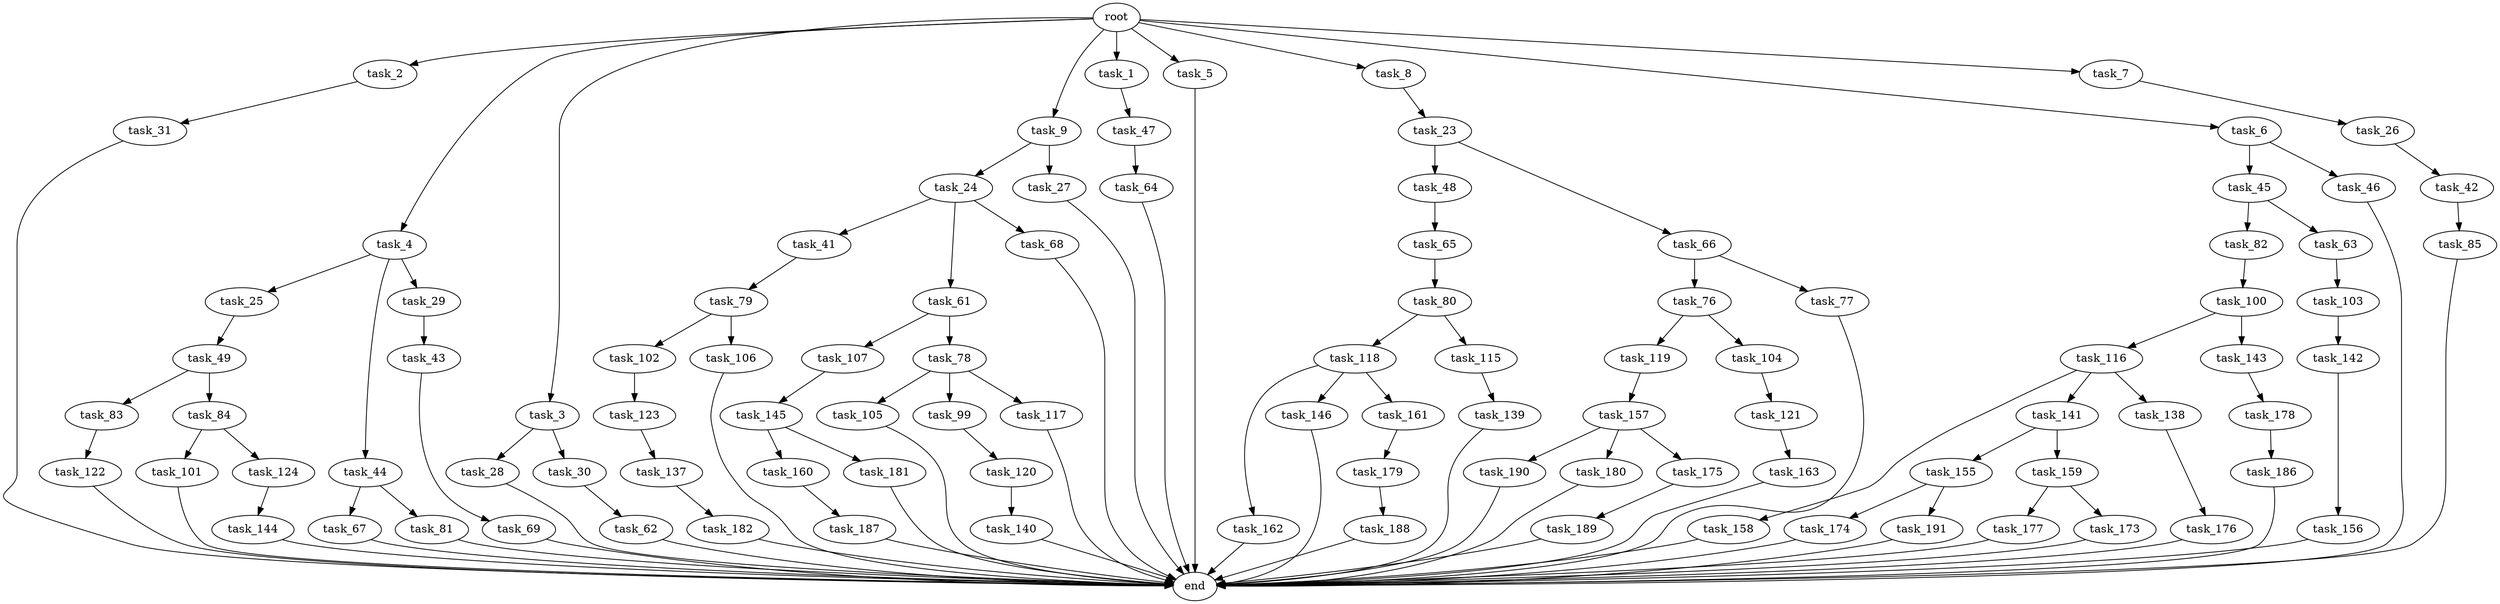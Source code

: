 digraph G {
  task_118 [size="274877906.944000"];
  task_102 [size="841813590.016000"];
  task_65 [size="1717986918.400000"];
  root [size="0.000000"];
  task_176 [size="1391569403.904000"];
  task_142 [size="1717986918.400000"];
  task_156 [size="1717986918.400000"];
  task_162 [size="429496729.600000"];
  task_158 [size="841813590.016000"];
  task_105 [size="429496729.600000"];
  task_119 [size="1099511627.776000"];
  task_45 [size="274877906.944000"];
  task_25 [size="274877906.944000"];
  task_144 [size="1391569403.904000"];
  task_46 [size="274877906.944000"];
  task_179 [size="429496729.600000"];
  task_82 [size="1717986918.400000"];
  task_139 [size="841813590.016000"];
  task_28 [size="154618822.656000"];
  task_49 [size="274877906.944000"];
  task_31 [size="154618822.656000"];
  task_157 [size="429496729.600000"];
  task_146 [size="429496729.600000"];
  task_155 [size="274877906.944000"];
  task_121 [size="618475290.624000"];
  task_116 [size="274877906.944000"];
  task_140 [size="841813590.016000"];
  task_190 [size="274877906.944000"];
  task_122 [size="68719476.736000"];
  task_159 [size="274877906.944000"];
  task_2 [size="2.048000"];
  task_48 [size="1099511627.776000"];
  task_67 [size="618475290.624000"];
  task_42 [size="1099511627.776000"];
  task_186 [size="154618822.656000"];
  task_115 [size="274877906.944000"];
  task_30 [size="154618822.656000"];
  task_177 [size="1099511627.776000"];
  task_160 [size="68719476.736000"];
  task_104 [size="1099511627.776000"];
  task_41 [size="618475290.624000"];
  task_4 [size="2.048000"];
  task_182 [size="429496729.600000"];
  task_141 [size="841813590.016000"];
  task_85 [size="68719476.736000"];
  task_80 [size="68719476.736000"];
  task_23 [size="429496729.600000"];
  task_100 [size="1717986918.400000"];
  task_138 [size="841813590.016000"];
  task_181 [size="68719476.736000"];
  task_173 [size="1099511627.776000"];
  task_24 [size="274877906.944000"];
  task_3 [size="2.048000"];
  task_9 [size="2.048000"];
  task_143 [size="274877906.944000"];
  task_163 [size="429496729.600000"];
  task_174 [size="429496729.600000"];
  task_120 [size="68719476.736000"];
  task_189 [size="1391569403.904000"];
  task_101 [size="274877906.944000"];
  task_62 [size="429496729.600000"];
  task_1 [size="2.048000"];
  task_107 [size="1391569403.904000"];
  task_26 [size="429496729.600000"];
  task_99 [size="429496729.600000"];
  task_69 [size="1717986918.400000"];
  task_44 [size="274877906.944000"];
  task_5 [size="2.048000"];
  end [size="0.000000"];
  task_8 [size="2.048000"];
  task_64 [size="429496729.600000"];
  task_83 [size="1099511627.776000"];
  task_63 [size="1717986918.400000"];
  task_84 [size="1099511627.776000"];
  task_47 [size="274877906.944000"];
  task_29 [size="274877906.944000"];
  task_43 [size="154618822.656000"];
  task_79 [size="1391569403.904000"];
  task_180 [size="274877906.944000"];
  task_178 [size="68719476.736000"];
  task_117 [size="429496729.600000"];
  task_187 [size="618475290.624000"];
  task_27 [size="274877906.944000"];
  task_123 [size="154618822.656000"];
  task_78 [size="1391569403.904000"];
  task_76 [size="618475290.624000"];
  task_106 [size="841813590.016000"];
  task_6 [size="2.048000"];
  task_7 [size="2.048000"];
  task_191 [size="429496729.600000"];
  task_145 [size="154618822.656000"];
  task_61 [size="618475290.624000"];
  task_175 [size="274877906.944000"];
  task_188 [size="68719476.736000"];
  task_77 [size="618475290.624000"];
  task_81 [size="618475290.624000"];
  task_161 [size="429496729.600000"];
  task_124 [size="274877906.944000"];
  task_137 [size="1717986918.400000"];
  task_68 [size="618475290.624000"];
  task_66 [size="1099511627.776000"];
  task_103 [size="1717986918.400000"];

  task_118 -> task_161 [size="209715200.000000"];
  task_118 -> task_146 [size="209715200.000000"];
  task_118 -> task_162 [size="209715200.000000"];
  task_102 -> task_123 [size="75497472.000000"];
  task_65 -> task_80 [size="33554432.000000"];
  root -> task_2 [size="1.000000"];
  root -> task_6 [size="1.000000"];
  root -> task_4 [size="1.000000"];
  root -> task_5 [size="1.000000"];
  root -> task_3 [size="1.000000"];
  root -> task_9 [size="1.000000"];
  root -> task_8 [size="1.000000"];
  root -> task_7 [size="1.000000"];
  root -> task_1 [size="1.000000"];
  task_176 -> end [size="1.000000"];
  task_142 -> task_156 [size="838860800.000000"];
  task_156 -> end [size="1.000000"];
  task_162 -> end [size="1.000000"];
  task_158 -> end [size="1.000000"];
  task_105 -> end [size="1.000000"];
  task_119 -> task_157 [size="209715200.000000"];
  task_45 -> task_82 [size="838860800.000000"];
  task_45 -> task_63 [size="838860800.000000"];
  task_25 -> task_49 [size="134217728.000000"];
  task_144 -> end [size="1.000000"];
  task_46 -> end [size="1.000000"];
  task_179 -> task_188 [size="33554432.000000"];
  task_82 -> task_100 [size="838860800.000000"];
  task_139 -> end [size="1.000000"];
  task_28 -> end [size="1.000000"];
  task_49 -> task_84 [size="536870912.000000"];
  task_49 -> task_83 [size="536870912.000000"];
  task_31 -> end [size="1.000000"];
  task_157 -> task_180 [size="134217728.000000"];
  task_157 -> task_175 [size="134217728.000000"];
  task_157 -> task_190 [size="134217728.000000"];
  task_146 -> end [size="1.000000"];
  task_155 -> task_174 [size="209715200.000000"];
  task_155 -> task_191 [size="209715200.000000"];
  task_121 -> task_163 [size="209715200.000000"];
  task_116 -> task_138 [size="411041792.000000"];
  task_116 -> task_158 [size="411041792.000000"];
  task_116 -> task_141 [size="411041792.000000"];
  task_140 -> end [size="1.000000"];
  task_190 -> end [size="1.000000"];
  task_122 -> end [size="1.000000"];
  task_159 -> task_173 [size="536870912.000000"];
  task_159 -> task_177 [size="536870912.000000"];
  task_2 -> task_31 [size="75497472.000000"];
  task_48 -> task_65 [size="838860800.000000"];
  task_67 -> end [size="1.000000"];
  task_42 -> task_85 [size="33554432.000000"];
  task_186 -> end [size="1.000000"];
  task_115 -> task_139 [size="411041792.000000"];
  task_30 -> task_62 [size="209715200.000000"];
  task_177 -> end [size="1.000000"];
  task_160 -> task_187 [size="301989888.000000"];
  task_104 -> task_121 [size="301989888.000000"];
  task_41 -> task_79 [size="679477248.000000"];
  task_4 -> task_29 [size="134217728.000000"];
  task_4 -> task_25 [size="134217728.000000"];
  task_4 -> task_44 [size="134217728.000000"];
  task_182 -> end [size="1.000000"];
  task_141 -> task_155 [size="134217728.000000"];
  task_141 -> task_159 [size="134217728.000000"];
  task_85 -> end [size="1.000000"];
  task_80 -> task_118 [size="134217728.000000"];
  task_80 -> task_115 [size="134217728.000000"];
  task_23 -> task_48 [size="536870912.000000"];
  task_23 -> task_66 [size="536870912.000000"];
  task_100 -> task_116 [size="134217728.000000"];
  task_100 -> task_143 [size="134217728.000000"];
  task_138 -> task_176 [size="679477248.000000"];
  task_181 -> end [size="1.000000"];
  task_173 -> end [size="1.000000"];
  task_24 -> task_41 [size="301989888.000000"];
  task_24 -> task_61 [size="301989888.000000"];
  task_24 -> task_68 [size="301989888.000000"];
  task_3 -> task_28 [size="75497472.000000"];
  task_3 -> task_30 [size="75497472.000000"];
  task_9 -> task_24 [size="134217728.000000"];
  task_9 -> task_27 [size="134217728.000000"];
  task_143 -> task_178 [size="33554432.000000"];
  task_163 -> end [size="1.000000"];
  task_174 -> end [size="1.000000"];
  task_120 -> task_140 [size="411041792.000000"];
  task_189 -> end [size="1.000000"];
  task_101 -> end [size="1.000000"];
  task_62 -> end [size="1.000000"];
  task_1 -> task_47 [size="134217728.000000"];
  task_107 -> task_145 [size="75497472.000000"];
  task_26 -> task_42 [size="536870912.000000"];
  task_99 -> task_120 [size="33554432.000000"];
  task_69 -> end [size="1.000000"];
  task_44 -> task_67 [size="301989888.000000"];
  task_44 -> task_81 [size="301989888.000000"];
  task_5 -> end [size="1.000000"];
  task_8 -> task_23 [size="209715200.000000"];
  task_64 -> end [size="1.000000"];
  task_83 -> task_122 [size="33554432.000000"];
  task_63 -> task_103 [size="838860800.000000"];
  task_84 -> task_124 [size="134217728.000000"];
  task_84 -> task_101 [size="134217728.000000"];
  task_47 -> task_64 [size="209715200.000000"];
  task_29 -> task_43 [size="75497472.000000"];
  task_43 -> task_69 [size="838860800.000000"];
  task_79 -> task_102 [size="411041792.000000"];
  task_79 -> task_106 [size="411041792.000000"];
  task_180 -> end [size="1.000000"];
  task_178 -> task_186 [size="75497472.000000"];
  task_117 -> end [size="1.000000"];
  task_187 -> end [size="1.000000"];
  task_27 -> end [size="1.000000"];
  task_123 -> task_137 [size="838860800.000000"];
  task_78 -> task_105 [size="209715200.000000"];
  task_78 -> task_99 [size="209715200.000000"];
  task_78 -> task_117 [size="209715200.000000"];
  task_76 -> task_104 [size="536870912.000000"];
  task_76 -> task_119 [size="536870912.000000"];
  task_106 -> end [size="1.000000"];
  task_6 -> task_45 [size="134217728.000000"];
  task_6 -> task_46 [size="134217728.000000"];
  task_7 -> task_26 [size="209715200.000000"];
  task_191 -> end [size="1.000000"];
  task_145 -> task_160 [size="33554432.000000"];
  task_145 -> task_181 [size="33554432.000000"];
  task_61 -> task_107 [size="679477248.000000"];
  task_61 -> task_78 [size="679477248.000000"];
  task_175 -> task_189 [size="679477248.000000"];
  task_188 -> end [size="1.000000"];
  task_77 -> end [size="1.000000"];
  task_81 -> end [size="1.000000"];
  task_161 -> task_179 [size="209715200.000000"];
  task_124 -> task_144 [size="679477248.000000"];
  task_137 -> task_182 [size="209715200.000000"];
  task_68 -> end [size="1.000000"];
  task_66 -> task_76 [size="301989888.000000"];
  task_66 -> task_77 [size="301989888.000000"];
  task_103 -> task_142 [size="838860800.000000"];
}
